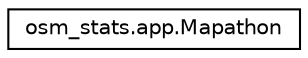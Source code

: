 digraph "Graphical Class Hierarchy"
{
 // LATEX_PDF_SIZE
  edge [fontname="Helvetica",fontsize="10",labelfontname="Helvetica",labelfontsize="10"];
  node [fontname="Helvetica",fontsize="10",shape=record];
  rankdir="LR";
  Node0 [label="osm_stats.app.Mapathon",height=0.2,width=0.4,color="black", fillcolor="white", style="filled",URL="$classosm__stats_1_1app_1_1Mapathon.html",tooltip=" "];
}
